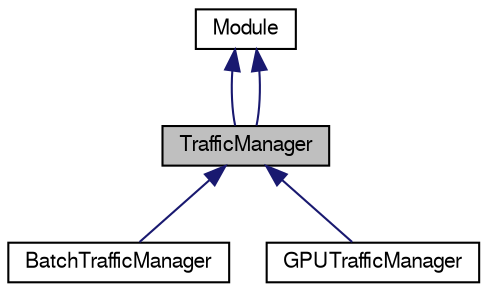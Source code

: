 digraph G
{
  bgcolor="transparent";
  edge [fontname="FreeSans",fontsize="10",labelfontname="FreeSans",labelfontsize="10"];
  node [fontname="FreeSans",fontsize="10",shape=record];
  Node1 [label="TrafficManager",height=0.2,width=0.4,color="black", fillcolor="grey75", style="filled" fontcolor="black"];
  Node2 -> Node1 [dir=back,color="midnightblue",fontsize="10",style="solid",fontname="FreeSans"];
  Node2 [label="Module",height=0.2,width=0.4,color="black",URL="$classModule.html"];
  Node2 -> Node1 [dir=back,color="midnightblue",fontsize="10",style="solid",fontname="FreeSans"];
  Node1 -> Node3 [dir=back,color="midnightblue",fontsize="10",style="solid",fontname="FreeSans"];
  Node3 [label="BatchTrafficManager",height=0.2,width=0.4,color="black",URL="$classBatchTrafficManager.html"];
  Node1 -> Node4 [dir=back,color="midnightblue",fontsize="10",style="solid",fontname="FreeSans"];
  Node4 [label="GPUTrafficManager",height=0.2,width=0.4,color="black",URL="$classGPUTrafficManager.html"];
}
